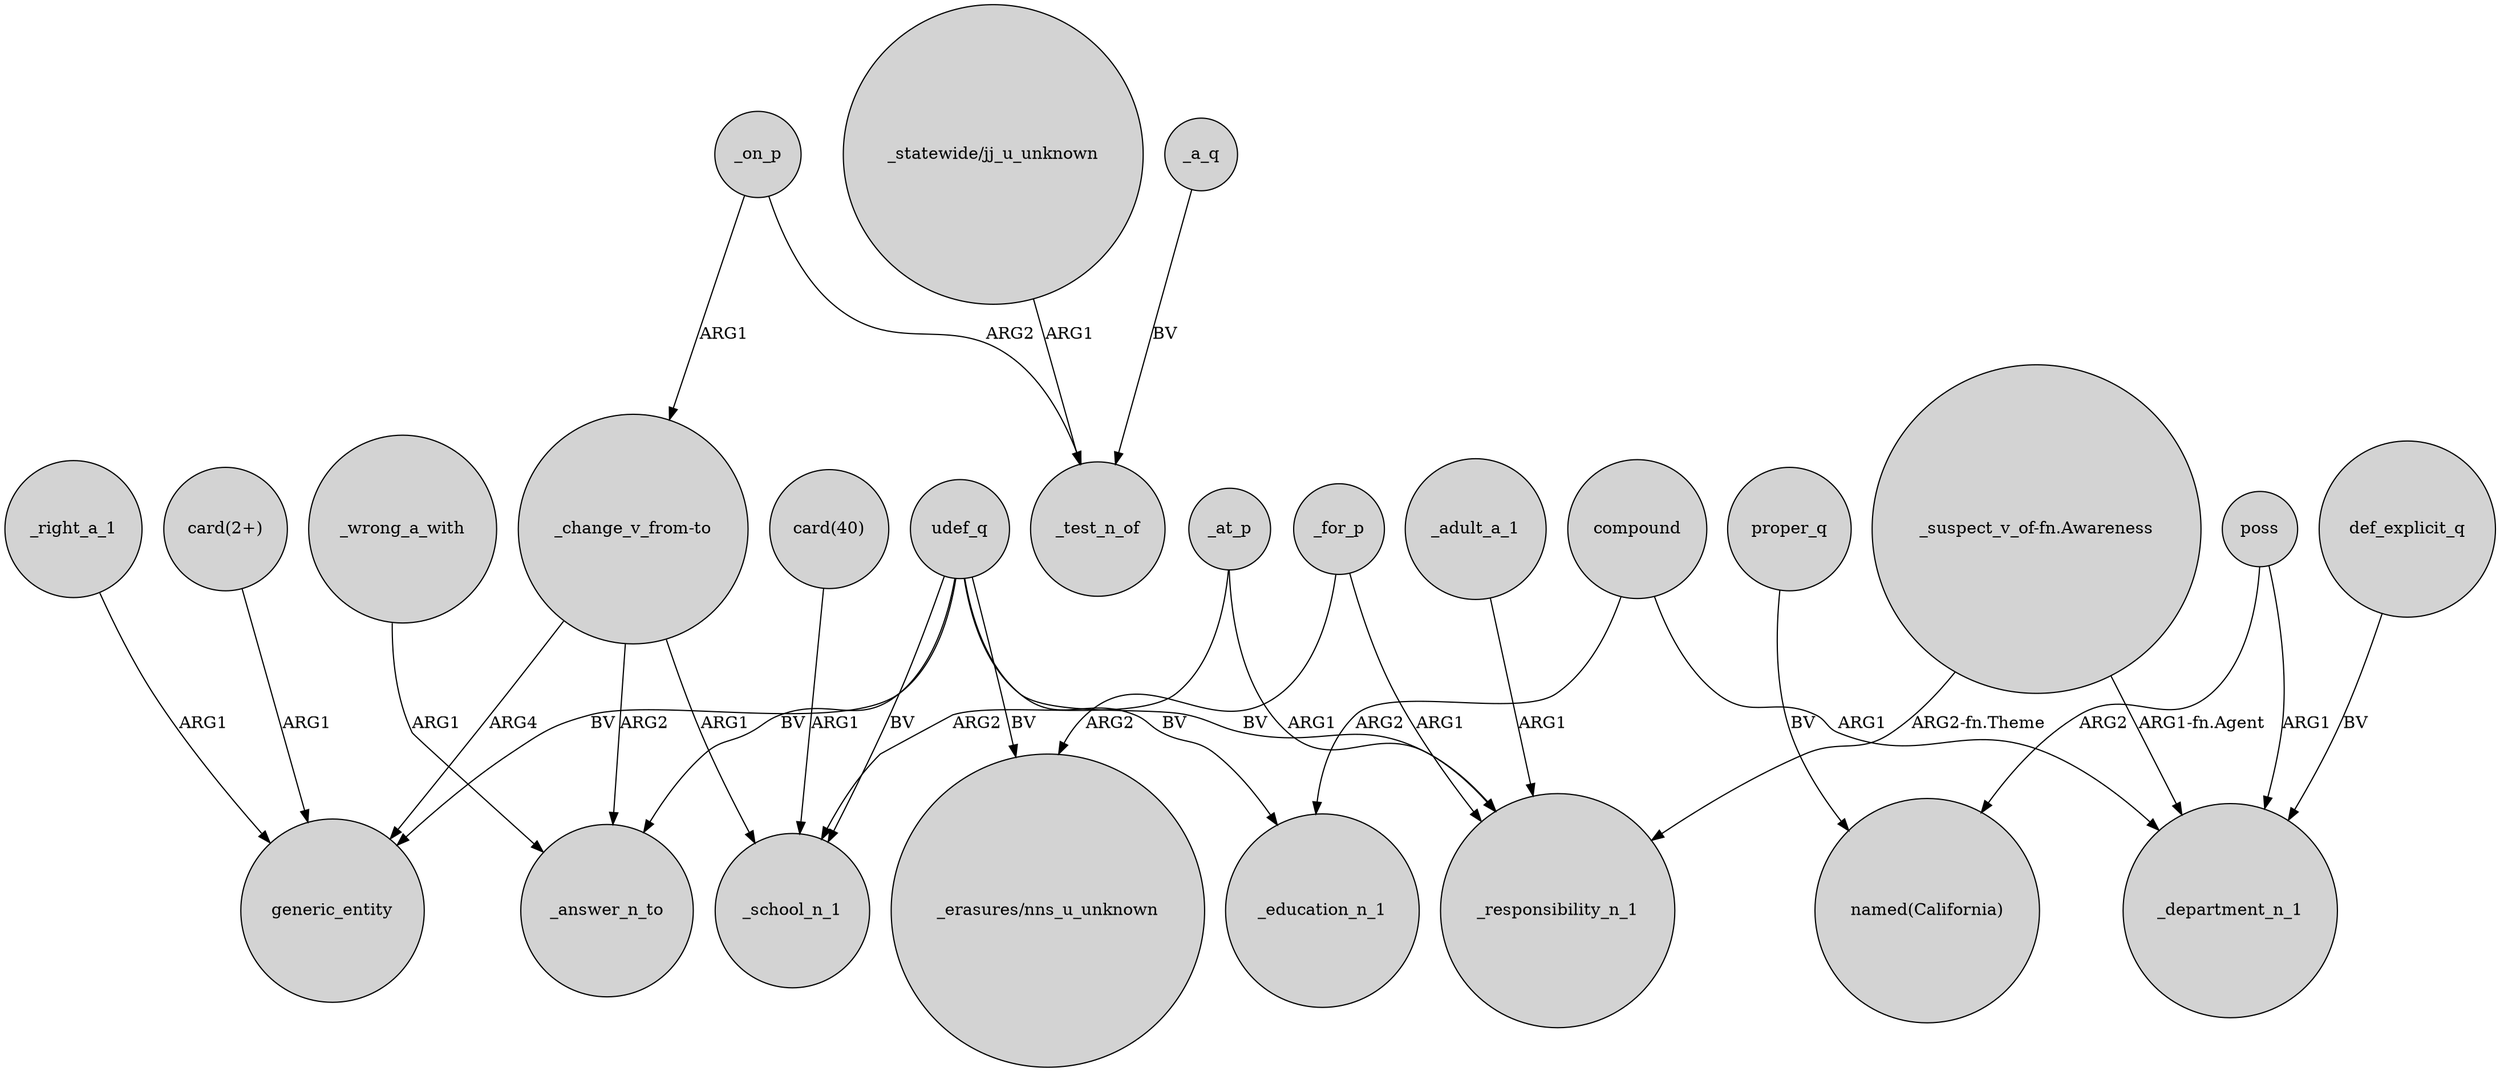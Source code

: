 digraph {
	node [shape=circle style=filled]
	udef_q -> _responsibility_n_1 [label=BV]
	_at_p -> _school_n_1 [label=ARG2]
	udef_q -> generic_entity [label=BV]
	_on_p -> _test_n_of [label=ARG2]
	poss -> "named(California)" [label=ARG2]
	"_statewide/jj_u_unknown" -> _test_n_of [label=ARG1]
	proper_q -> "named(California)" [label=BV]
	_adult_a_1 -> _responsibility_n_1 [label=ARG1]
	"_suspect_v_of-fn.Awareness" -> _department_n_1 [label="ARG1-fn.Agent"]
	compound -> _department_n_1 [label=ARG1]
	"_change_v_from-to" -> _answer_n_to [label=ARG2]
	_a_q -> _test_n_of [label=BV]
	compound -> _education_n_1 [label=ARG2]
	udef_q -> _education_n_1 [label=BV]
	_wrong_a_with -> _answer_n_to [label=ARG1]
	poss -> _department_n_1 [label=ARG1]
	_on_p -> "_change_v_from-to" [label=ARG1]
	udef_q -> _answer_n_to [label=BV]
	"card(40)" -> _school_n_1 [label=ARG1]
	_for_p -> "_erasures/nns_u_unknown" [label=ARG2]
	"card(2+)" -> generic_entity [label=ARG1]
	"_suspect_v_of-fn.Awareness" -> _responsibility_n_1 [label="ARG2-fn.Theme"]
	_for_p -> _responsibility_n_1 [label=ARG1]
	_right_a_1 -> generic_entity [label=ARG1]
	udef_q -> "_erasures/nns_u_unknown" [label=BV]
	udef_q -> _school_n_1 [label=BV]
	def_explicit_q -> _department_n_1 [label=BV]
	_at_p -> _responsibility_n_1 [label=ARG1]
	"_change_v_from-to" -> generic_entity [label=ARG4]
	"_change_v_from-to" -> _school_n_1 [label=ARG1]
}
